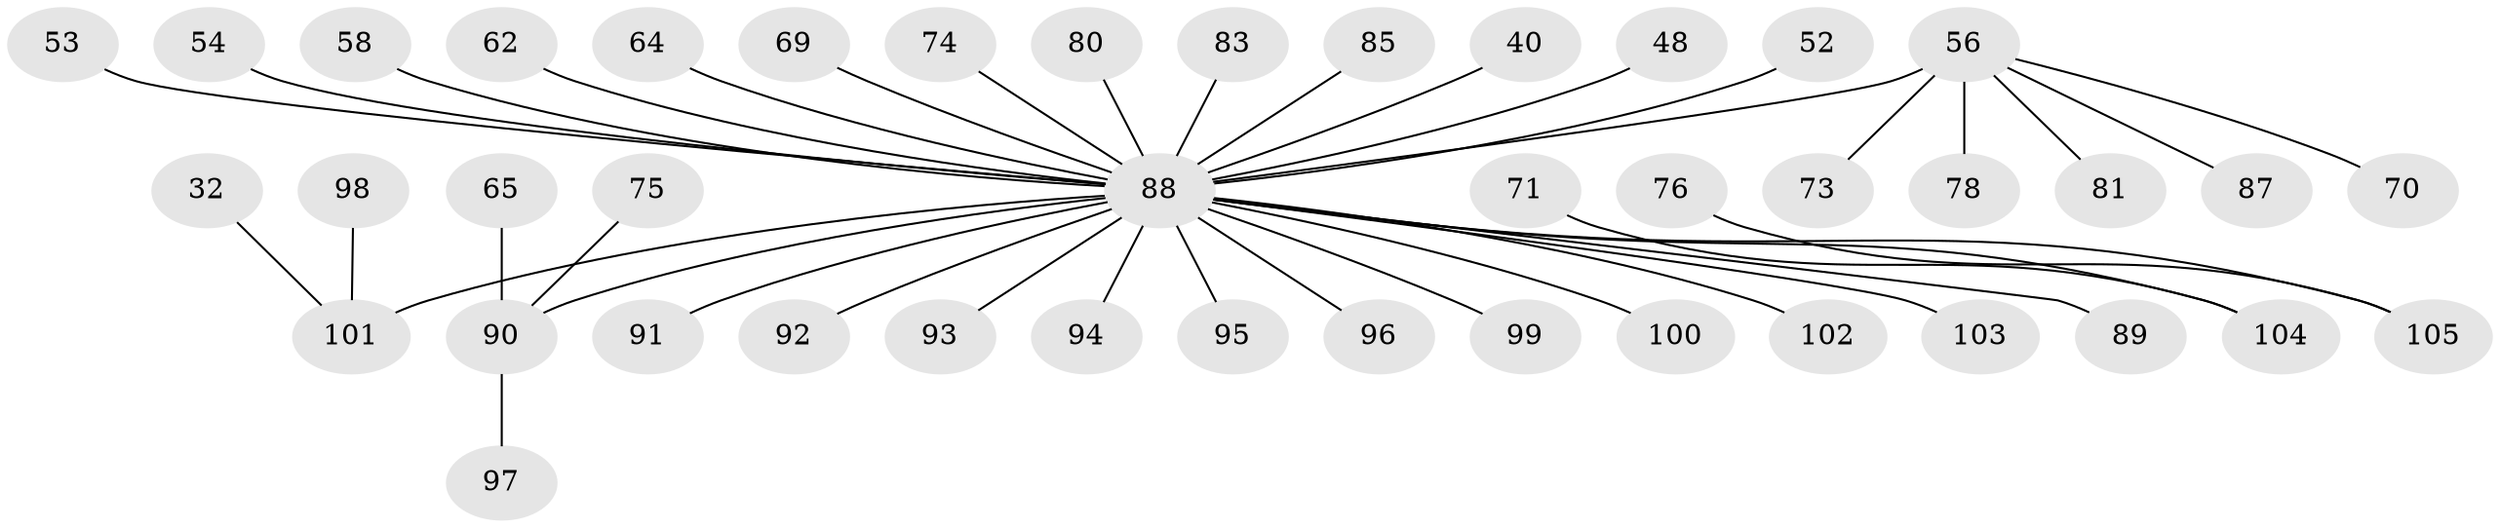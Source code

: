 // original degree distribution, {1: 0.5428571428571428, 38: 0.009523809523809525, 3: 0.08571428571428572, 16: 0.009523809523809525, 2: 0.21904761904761905, 8: 0.01904761904761905, 5: 0.02857142857142857, 4: 0.05714285714285714, 7: 0.009523809523809525, 6: 0.01904761904761905}
// Generated by graph-tools (version 1.1) at 2025/50/03/04/25 21:50:56]
// undirected, 42 vertices, 41 edges
graph export_dot {
graph [start="1"]
  node [color=gray90,style=filled];
  32;
  40 [super="+6"];
  48;
  52;
  53;
  54;
  56 [super="+20+34+33+42+43"];
  58;
  62;
  64;
  65 [super="+41"];
  69;
  70;
  71;
  73 [super="+44"];
  74 [super="+72"];
  75;
  76;
  78 [super="+59"];
  80;
  81;
  83;
  85;
  87;
  88 [super="+84+11+1+9+17+24+27+28+31+37+38"];
  89;
  90 [super="+19+45"];
  91 [super="+14+79"];
  92;
  93;
  94;
  95;
  96 [super="+63+66"];
  97 [super="+21+77"];
  98;
  99;
  100 [super="+67"];
  101 [super="+55"];
  102;
  103 [super="+86+46"];
  104 [super="+50"];
  105 [super="+57"];
  32 -- 101;
  40 -- 88;
  48 -- 88;
  52 -- 88;
  53 -- 88;
  54 -- 88;
  56 -- 81;
  56 -- 70;
  56 -- 87;
  56 -- 73;
  56 -- 78;
  56 -- 88 [weight=6];
  58 -- 88;
  62 -- 88;
  64 -- 88;
  65 -- 90;
  69 -- 88;
  71 -- 104;
  74 -- 88 [weight=2];
  75 -- 90;
  76 -- 105;
  80 -- 88;
  83 -- 88;
  85 -- 88;
  88 -- 100;
  88 -- 90 [weight=9];
  88 -- 89;
  88 -- 91;
  88 -- 92;
  88 -- 93;
  88 -- 94;
  88 -- 95;
  88 -- 99;
  88 -- 101 [weight=4];
  88 -- 102;
  88 -- 103 [weight=2];
  88 -- 96 [weight=2];
  88 -- 105 [weight=3];
  88 -- 104 [weight=3];
  90 -- 97;
  98 -- 101;
}
